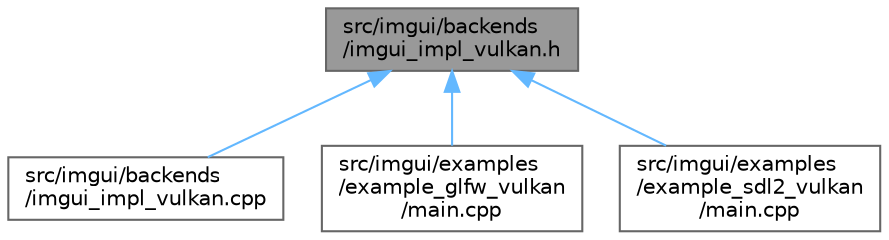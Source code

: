 digraph "src/imgui/backends/imgui_impl_vulkan.h"
{
 // LATEX_PDF_SIZE
  bgcolor="transparent";
  edge [fontname=Helvetica,fontsize=10,labelfontname=Helvetica,labelfontsize=10];
  node [fontname=Helvetica,fontsize=10,shape=box,height=0.2,width=0.4];
  Node1 [id="Node000001",label="src/imgui/backends\l/imgui_impl_vulkan.h",height=0.2,width=0.4,color="gray40", fillcolor="grey60", style="filled", fontcolor="black",tooltip=" "];
  Node1 -> Node2 [id="edge4_Node000001_Node000002",dir="back",color="steelblue1",style="solid",tooltip=" "];
  Node2 [id="Node000002",label="src/imgui/backends\l/imgui_impl_vulkan.cpp",height=0.2,width=0.4,color="grey40", fillcolor="white", style="filled",URL="$imgui__impl__vulkan_8cpp.html",tooltip=" "];
  Node1 -> Node3 [id="edge5_Node000001_Node000003",dir="back",color="steelblue1",style="solid",tooltip=" "];
  Node3 [id="Node000003",label="src/imgui/examples\l/example_glfw_vulkan\l/main.cpp",height=0.2,width=0.4,color="grey40", fillcolor="white", style="filled",URL="$imgui_2examples_2example__glfw__vulkan_2main_8cpp.html",tooltip=" "];
  Node1 -> Node4 [id="edge6_Node000001_Node000004",dir="back",color="steelblue1",style="solid",tooltip=" "];
  Node4 [id="Node000004",label="src/imgui/examples\l/example_sdl2_vulkan\l/main.cpp",height=0.2,width=0.4,color="grey40", fillcolor="white", style="filled",URL="$imgui_2examples_2example__sdl2__vulkan_2main_8cpp.html",tooltip=" "];
}
